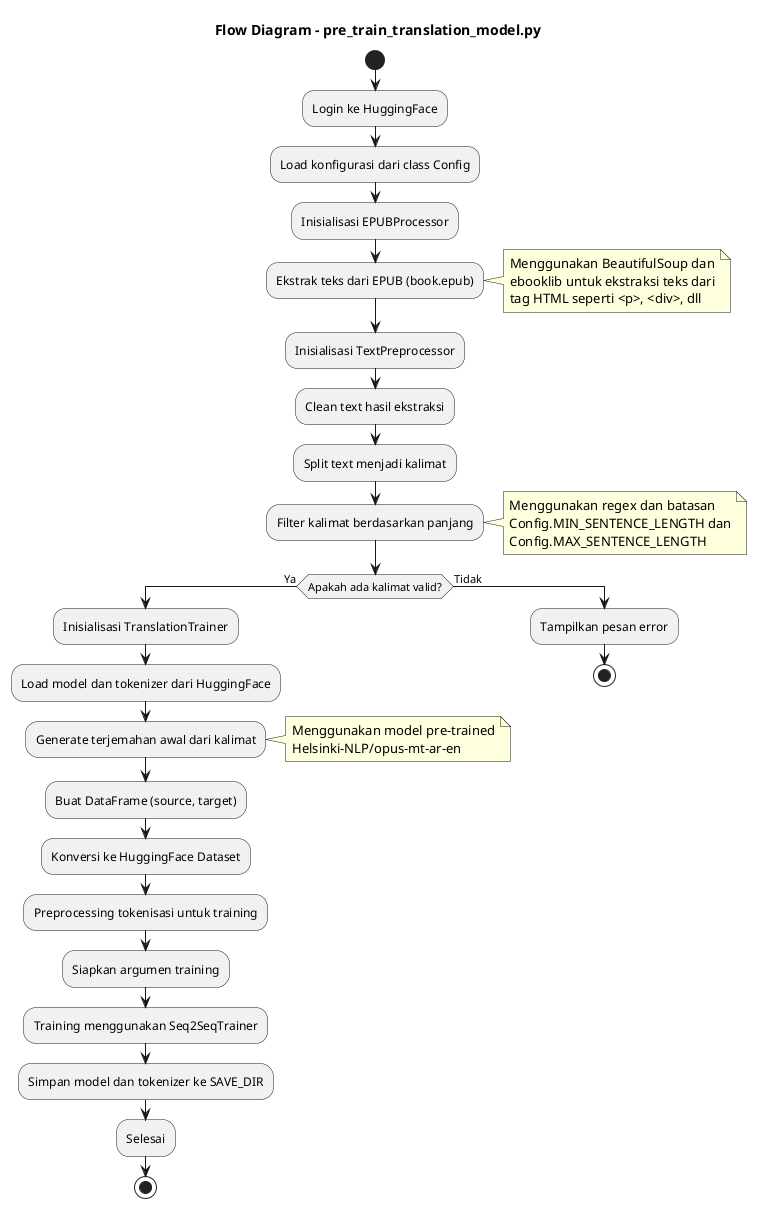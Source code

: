 @startuml
title Flow Diagram - pre_train_translation_model.py

start

:Login ke HuggingFace;

:Load konfigurasi dari class Config;

:Inisialisasi EPUBProcessor;
:Ekstrak teks dari EPUB (book.epub);
note right
Menggunakan BeautifulSoup dan
ebooklib untuk ekstraksi teks dari
tag HTML seperti <p>, <div>, dll
end note

:Inisialisasi TextPreprocessor;
:Clean text hasil ekstraksi;
:Split text menjadi kalimat;
:Filter kalimat berdasarkan panjang;
note right
Menggunakan regex dan batasan
Config.MIN_SENTENCE_LENGTH dan
Config.MAX_SENTENCE_LENGTH
end note

if (Apakah ada kalimat valid?) then (Ya)
  :Inisialisasi TranslationTrainer;
  :Load model dan tokenizer dari HuggingFace;

  :Generate terjemahan awal dari kalimat;
  note right
  Menggunakan model pre-trained
  Helsinki-NLP/opus-mt-ar-en
  end note

  :Buat DataFrame (source, target);
  :Konversi ke HuggingFace Dataset;
  :Preprocessing tokenisasi untuk training;

  :Siapkan argumen training;
  :Training menggunakan Seq2SeqTrainer;
  :Simpan model dan tokenizer ke SAVE_DIR;
  :Selesai;
  stop

else (Tidak)
  :Tampilkan pesan error;
  stop
endif

@enduml
